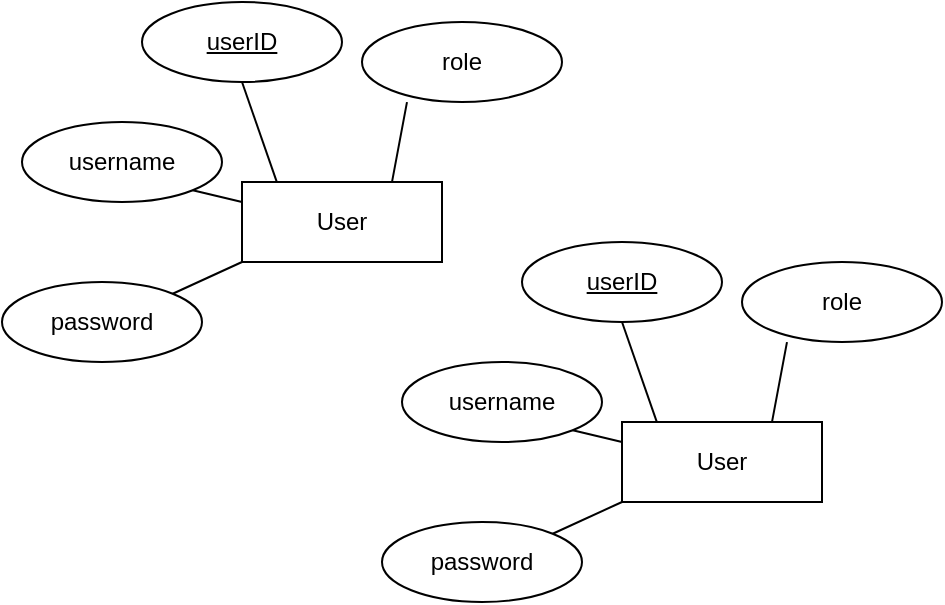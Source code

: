 <mxfile version="24.4.3" type="github">
  <diagram id="R2lEEEUBdFMjLlhIrx00" name="Page-1">
    <mxGraphModel dx="468" dy="369" grid="1" gridSize="10" guides="1" tooltips="1" connect="1" arrows="1" fold="1" page="1" pageScale="1" pageWidth="850" pageHeight="1100" math="0" shadow="0" extFonts="Permanent Marker^https://fonts.googleapis.com/css?family=Permanent+Marker">
      <root>
        <mxCell id="0" />
        <mxCell id="1" parent="0" />
        <mxCell id="77vhPP4-ldF0HwKtBxAo-1" value="User" style="whiteSpace=wrap;html=1;align=center;" vertex="1" parent="1">
          <mxGeometry x="130" y="260" width="100" height="40" as="geometry" />
        </mxCell>
        <mxCell id="77vhPP4-ldF0HwKtBxAo-2" value="userID" style="ellipse;whiteSpace=wrap;html=1;align=center;fontStyle=4;" vertex="1" parent="1">
          <mxGeometry x="80" y="170" width="100" height="40" as="geometry" />
        </mxCell>
        <mxCell id="77vhPP4-ldF0HwKtBxAo-3" value="username" style="ellipse;whiteSpace=wrap;html=1;align=center;" vertex="1" parent="1">
          <mxGeometry x="20" y="230" width="100" height="40" as="geometry" />
        </mxCell>
        <mxCell id="77vhPP4-ldF0HwKtBxAo-4" value="role" style="ellipse;whiteSpace=wrap;html=1;align=center;" vertex="1" parent="1">
          <mxGeometry x="190" y="180" width="100" height="40" as="geometry" />
        </mxCell>
        <mxCell id="77vhPP4-ldF0HwKtBxAo-5" value="password" style="ellipse;whiteSpace=wrap;html=1;align=center;" vertex="1" parent="1">
          <mxGeometry x="10" y="310" width="100" height="40" as="geometry" />
        </mxCell>
        <mxCell id="77vhPP4-ldF0HwKtBxAo-9" value="" style="endArrow=none;html=1;rounded=0;exitX=0.5;exitY=1;exitDx=0;exitDy=0;entryX=0.173;entryY=-0.007;entryDx=0;entryDy=0;entryPerimeter=0;" edge="1" parent="1" source="77vhPP4-ldF0HwKtBxAo-2" target="77vhPP4-ldF0HwKtBxAo-1">
          <mxGeometry width="50" height="50" relative="1" as="geometry">
            <mxPoint x="160" y="320" as="sourcePoint" />
            <mxPoint x="210" y="270" as="targetPoint" />
          </mxGeometry>
        </mxCell>
        <mxCell id="77vhPP4-ldF0HwKtBxAo-10" value="" style="endArrow=none;html=1;rounded=0;exitX=1;exitY=1;exitDx=0;exitDy=0;entryX=0;entryY=0.25;entryDx=0;entryDy=0;" edge="1" parent="1" source="77vhPP4-ldF0HwKtBxAo-3" target="77vhPP4-ldF0HwKtBxAo-1">
          <mxGeometry width="50" height="50" relative="1" as="geometry">
            <mxPoint x="160" y="320" as="sourcePoint" />
            <mxPoint x="150" y="294" as="targetPoint" />
          </mxGeometry>
        </mxCell>
        <mxCell id="77vhPP4-ldF0HwKtBxAo-11" value="" style="endArrow=none;html=1;rounded=0;exitX=1;exitY=0;exitDx=0;exitDy=0;entryX=0;entryY=1;entryDx=0;entryDy=0;" edge="1" parent="1" source="77vhPP4-ldF0HwKtBxAo-5" target="77vhPP4-ldF0HwKtBxAo-1">
          <mxGeometry width="50" height="50" relative="1" as="geometry">
            <mxPoint x="160" y="320" as="sourcePoint" />
            <mxPoint x="210" y="270" as="targetPoint" />
            <Array as="points" />
          </mxGeometry>
        </mxCell>
        <mxCell id="77vhPP4-ldF0HwKtBxAo-12" value="" style="endArrow=none;html=1;rounded=0;exitX=0.75;exitY=0;exitDx=0;exitDy=0;entryX=0.225;entryY=1.001;entryDx=0;entryDy=0;entryPerimeter=0;" edge="1" parent="1" source="77vhPP4-ldF0HwKtBxAo-1" target="77vhPP4-ldF0HwKtBxAo-4">
          <mxGeometry width="50" height="50" relative="1" as="geometry">
            <mxPoint x="160" y="320" as="sourcePoint" />
            <mxPoint x="210" y="270" as="targetPoint" />
          </mxGeometry>
        </mxCell>
        <mxCell id="77vhPP4-ldF0HwKtBxAo-22" value="User" style="whiteSpace=wrap;html=1;align=center;" vertex="1" parent="1">
          <mxGeometry x="320" y="380" width="100" height="40" as="geometry" />
        </mxCell>
        <mxCell id="77vhPP4-ldF0HwKtBxAo-23" value="userID" style="ellipse;whiteSpace=wrap;html=1;align=center;fontStyle=4;" vertex="1" parent="1">
          <mxGeometry x="270" y="290" width="100" height="40" as="geometry" />
        </mxCell>
        <mxCell id="77vhPP4-ldF0HwKtBxAo-24" value="username" style="ellipse;whiteSpace=wrap;html=1;align=center;" vertex="1" parent="1">
          <mxGeometry x="210" y="350" width="100" height="40" as="geometry" />
        </mxCell>
        <mxCell id="77vhPP4-ldF0HwKtBxAo-25" value="role" style="ellipse;whiteSpace=wrap;html=1;align=center;" vertex="1" parent="1">
          <mxGeometry x="380" y="300" width="100" height="40" as="geometry" />
        </mxCell>
        <mxCell id="77vhPP4-ldF0HwKtBxAo-26" value="password" style="ellipse;whiteSpace=wrap;html=1;align=center;" vertex="1" parent="1">
          <mxGeometry x="200" y="430" width="100" height="40" as="geometry" />
        </mxCell>
        <mxCell id="77vhPP4-ldF0HwKtBxAo-27" value="" style="endArrow=none;html=1;rounded=0;exitX=0.5;exitY=1;exitDx=0;exitDy=0;entryX=0.173;entryY=-0.007;entryDx=0;entryDy=0;entryPerimeter=0;" edge="1" source="77vhPP4-ldF0HwKtBxAo-23" target="77vhPP4-ldF0HwKtBxAo-22" parent="1">
          <mxGeometry width="50" height="50" relative="1" as="geometry">
            <mxPoint x="350" y="440" as="sourcePoint" />
            <mxPoint x="400" y="390" as="targetPoint" />
          </mxGeometry>
        </mxCell>
        <mxCell id="77vhPP4-ldF0HwKtBxAo-28" value="" style="endArrow=none;html=1;rounded=0;exitX=1;exitY=1;exitDx=0;exitDy=0;entryX=0;entryY=0.25;entryDx=0;entryDy=0;" edge="1" source="77vhPP4-ldF0HwKtBxAo-24" target="77vhPP4-ldF0HwKtBxAo-22" parent="1">
          <mxGeometry width="50" height="50" relative="1" as="geometry">
            <mxPoint x="350" y="440" as="sourcePoint" />
            <mxPoint x="340" y="414" as="targetPoint" />
          </mxGeometry>
        </mxCell>
        <mxCell id="77vhPP4-ldF0HwKtBxAo-29" value="" style="endArrow=none;html=1;rounded=0;exitX=1;exitY=0;exitDx=0;exitDy=0;entryX=0;entryY=1;entryDx=0;entryDy=0;" edge="1" source="77vhPP4-ldF0HwKtBxAo-26" target="77vhPP4-ldF0HwKtBxAo-22" parent="1">
          <mxGeometry width="50" height="50" relative="1" as="geometry">
            <mxPoint x="350" y="440" as="sourcePoint" />
            <mxPoint x="400" y="390" as="targetPoint" />
            <Array as="points" />
          </mxGeometry>
        </mxCell>
        <mxCell id="77vhPP4-ldF0HwKtBxAo-30" value="" style="endArrow=none;html=1;rounded=0;exitX=0.75;exitY=0;exitDx=0;exitDy=0;entryX=0.225;entryY=1.001;entryDx=0;entryDy=0;entryPerimeter=0;" edge="1" source="77vhPP4-ldF0HwKtBxAo-22" target="77vhPP4-ldF0HwKtBxAo-25" parent="1">
          <mxGeometry width="50" height="50" relative="1" as="geometry">
            <mxPoint x="350" y="440" as="sourcePoint" />
            <mxPoint x="400" y="390" as="targetPoint" />
          </mxGeometry>
        </mxCell>
      </root>
    </mxGraphModel>
  </diagram>
</mxfile>
